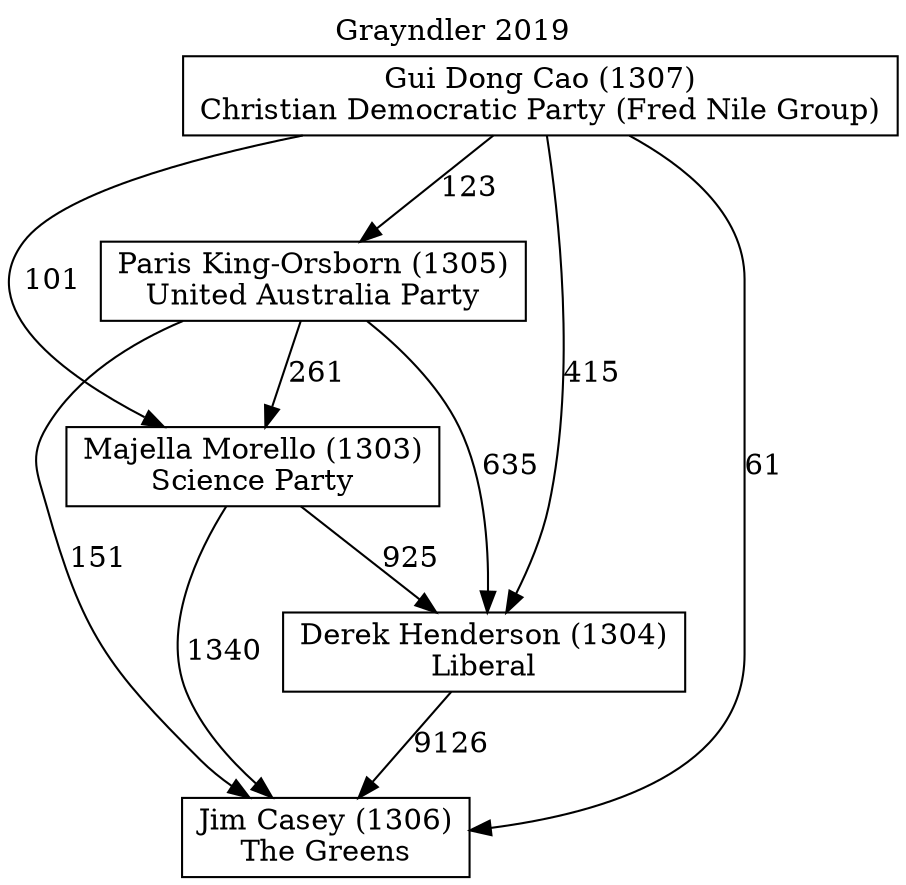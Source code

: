// House preference flow
digraph "Jim Casey (1306)_Grayndler_2019" {
	graph [label="Grayndler 2019" labelloc=t mclimit=10]
	node [shape=box]
	"Jim Casey (1306)" [label="Jim Casey (1306)
The Greens"]
	"Derek Henderson (1304)" [label="Derek Henderson (1304)
Liberal"]
	"Majella Morello (1303)" [label="Majella Morello (1303)
Science Party"]
	"Paris King-Orsborn (1305)" [label="Paris King-Orsborn (1305)
United Australia Party"]
	"Gui Dong Cao (1307)" [label="Gui Dong Cao (1307)
Christian Democratic Party (Fred Nile Group)"]
	"Jim Casey (1306)" [label="Jim Casey (1306)
The Greens"]
	"Majella Morello (1303)" [label="Majella Morello (1303)
Science Party"]
	"Paris King-Orsborn (1305)" [label="Paris King-Orsborn (1305)
United Australia Party"]
	"Gui Dong Cao (1307)" [label="Gui Dong Cao (1307)
Christian Democratic Party (Fred Nile Group)"]
	"Jim Casey (1306)" [label="Jim Casey (1306)
The Greens"]
	"Paris King-Orsborn (1305)" [label="Paris King-Orsborn (1305)
United Australia Party"]
	"Gui Dong Cao (1307)" [label="Gui Dong Cao (1307)
Christian Democratic Party (Fred Nile Group)"]
	"Jim Casey (1306)" [label="Jim Casey (1306)
The Greens"]
	"Gui Dong Cao (1307)" [label="Gui Dong Cao (1307)
Christian Democratic Party (Fred Nile Group)"]
	"Gui Dong Cao (1307)" [label="Gui Dong Cao (1307)
Christian Democratic Party (Fred Nile Group)"]
	"Paris King-Orsborn (1305)" [label="Paris King-Orsborn (1305)
United Australia Party"]
	"Gui Dong Cao (1307)" [label="Gui Dong Cao (1307)
Christian Democratic Party (Fred Nile Group)"]
	"Gui Dong Cao (1307)" [label="Gui Dong Cao (1307)
Christian Democratic Party (Fred Nile Group)"]
	"Majella Morello (1303)" [label="Majella Morello (1303)
Science Party"]
	"Paris King-Orsborn (1305)" [label="Paris King-Orsborn (1305)
United Australia Party"]
	"Gui Dong Cao (1307)" [label="Gui Dong Cao (1307)
Christian Democratic Party (Fred Nile Group)"]
	"Majella Morello (1303)" [label="Majella Morello (1303)
Science Party"]
	"Gui Dong Cao (1307)" [label="Gui Dong Cao (1307)
Christian Democratic Party (Fred Nile Group)"]
	"Gui Dong Cao (1307)" [label="Gui Dong Cao (1307)
Christian Democratic Party (Fred Nile Group)"]
	"Paris King-Orsborn (1305)" [label="Paris King-Orsborn (1305)
United Australia Party"]
	"Gui Dong Cao (1307)" [label="Gui Dong Cao (1307)
Christian Democratic Party (Fred Nile Group)"]
	"Gui Dong Cao (1307)" [label="Gui Dong Cao (1307)
Christian Democratic Party (Fred Nile Group)"]
	"Derek Henderson (1304)" [label="Derek Henderson (1304)
Liberal"]
	"Majella Morello (1303)" [label="Majella Morello (1303)
Science Party"]
	"Paris King-Orsborn (1305)" [label="Paris King-Orsborn (1305)
United Australia Party"]
	"Gui Dong Cao (1307)" [label="Gui Dong Cao (1307)
Christian Democratic Party (Fred Nile Group)"]
	"Derek Henderson (1304)" [label="Derek Henderson (1304)
Liberal"]
	"Paris King-Orsborn (1305)" [label="Paris King-Orsborn (1305)
United Australia Party"]
	"Gui Dong Cao (1307)" [label="Gui Dong Cao (1307)
Christian Democratic Party (Fred Nile Group)"]
	"Derek Henderson (1304)" [label="Derek Henderson (1304)
Liberal"]
	"Gui Dong Cao (1307)" [label="Gui Dong Cao (1307)
Christian Democratic Party (Fred Nile Group)"]
	"Gui Dong Cao (1307)" [label="Gui Dong Cao (1307)
Christian Democratic Party (Fred Nile Group)"]
	"Paris King-Orsborn (1305)" [label="Paris King-Orsborn (1305)
United Australia Party"]
	"Gui Dong Cao (1307)" [label="Gui Dong Cao (1307)
Christian Democratic Party (Fred Nile Group)"]
	"Gui Dong Cao (1307)" [label="Gui Dong Cao (1307)
Christian Democratic Party (Fred Nile Group)"]
	"Majella Morello (1303)" [label="Majella Morello (1303)
Science Party"]
	"Paris King-Orsborn (1305)" [label="Paris King-Orsborn (1305)
United Australia Party"]
	"Gui Dong Cao (1307)" [label="Gui Dong Cao (1307)
Christian Democratic Party (Fred Nile Group)"]
	"Majella Morello (1303)" [label="Majella Morello (1303)
Science Party"]
	"Gui Dong Cao (1307)" [label="Gui Dong Cao (1307)
Christian Democratic Party (Fred Nile Group)"]
	"Gui Dong Cao (1307)" [label="Gui Dong Cao (1307)
Christian Democratic Party (Fred Nile Group)"]
	"Paris King-Orsborn (1305)" [label="Paris King-Orsborn (1305)
United Australia Party"]
	"Gui Dong Cao (1307)" [label="Gui Dong Cao (1307)
Christian Democratic Party (Fred Nile Group)"]
	"Gui Dong Cao (1307)" [label="Gui Dong Cao (1307)
Christian Democratic Party (Fred Nile Group)"]
	"Derek Henderson (1304)" -> "Jim Casey (1306)" [label=9126]
	"Majella Morello (1303)" -> "Derek Henderson (1304)" [label=925]
	"Paris King-Orsborn (1305)" -> "Majella Morello (1303)" [label=261]
	"Gui Dong Cao (1307)" -> "Paris King-Orsborn (1305)" [label=123]
	"Majella Morello (1303)" -> "Jim Casey (1306)" [label=1340]
	"Paris King-Orsborn (1305)" -> "Jim Casey (1306)" [label=151]
	"Gui Dong Cao (1307)" -> "Jim Casey (1306)" [label=61]
	"Gui Dong Cao (1307)" -> "Majella Morello (1303)" [label=101]
	"Paris King-Orsborn (1305)" -> "Derek Henderson (1304)" [label=635]
	"Gui Dong Cao (1307)" -> "Derek Henderson (1304)" [label=415]
}
